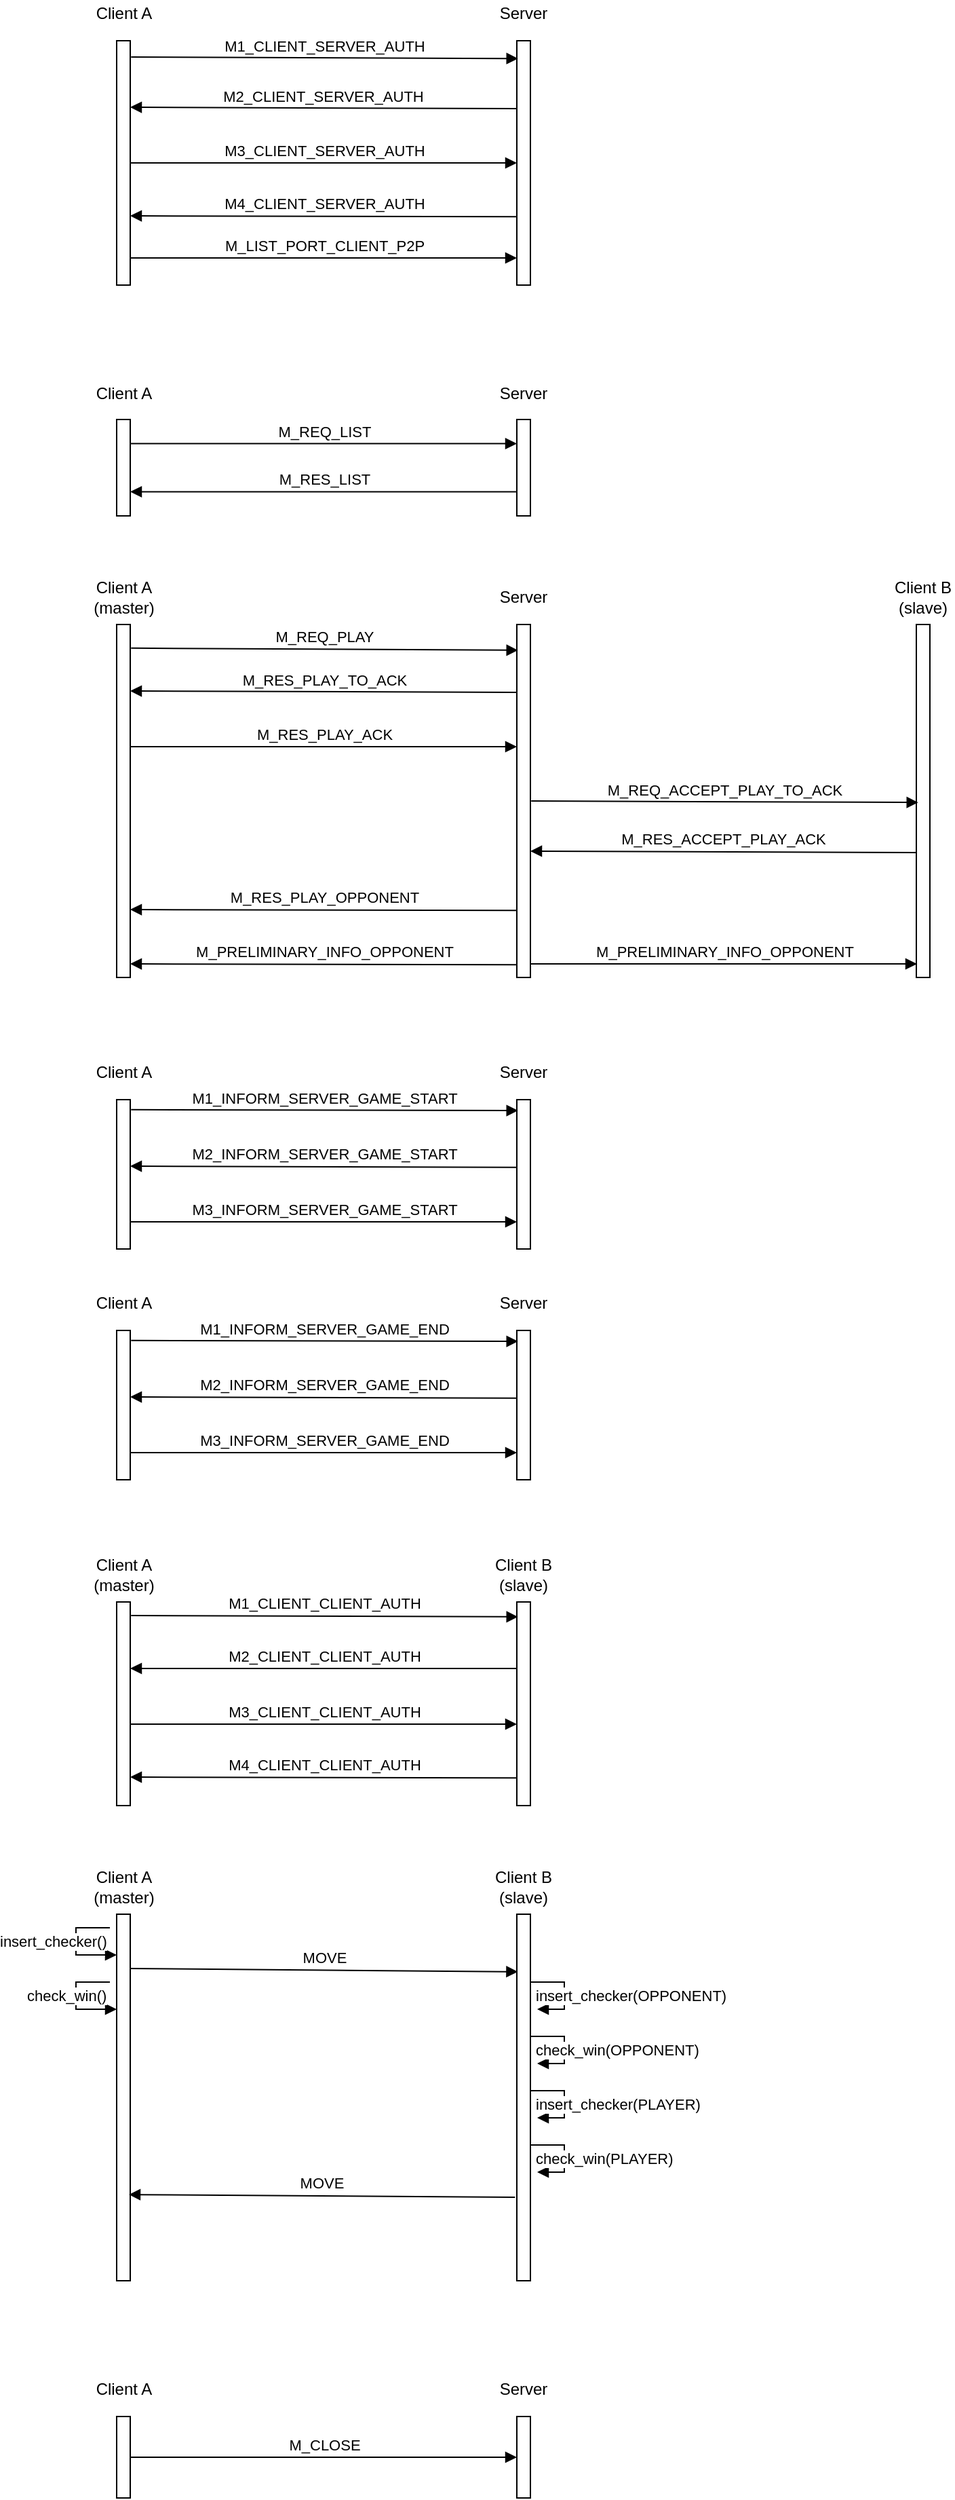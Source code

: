 <mxfile version="12.6.5" type="device"><diagram id="Fxv9N3oLjRITrf1j1IEl" name="Page-1"><mxGraphModel dx="1913" dy="806" grid="1" gridSize="10" guides="1" tooltips="1" connect="1" arrows="1" fold="1" page="1" pageScale="1" pageWidth="827" pageHeight="1169" math="0" shadow="0"><root><mxCell id="0"/><mxCell id="1" parent="0"/><mxCell id="Czu_AmZ1c127CyiTCndl-1" value="" style="rounded=0;whiteSpace=wrap;html=1;" vertex="1" parent="1"><mxGeometry x="80" y="230" width="10" height="180" as="geometry"/></mxCell><mxCell id="Czu_AmZ1c127CyiTCndl-2" value="Client A" style="text;html=1;strokeColor=none;fillColor=none;align=center;verticalAlign=middle;whiteSpace=wrap;rounded=0;" vertex="1" parent="1"><mxGeometry x="62.5" y="200" width="45" height="20" as="geometry"/></mxCell><mxCell id="Czu_AmZ1c127CyiTCndl-3" value="" style="rounded=0;whiteSpace=wrap;html=1;" vertex="1" parent="1"><mxGeometry x="375" y="230" width="10" height="180" as="geometry"/></mxCell><mxCell id="Czu_AmZ1c127CyiTCndl-4" value="Server" style="text;html=1;strokeColor=none;fillColor=none;align=center;verticalAlign=middle;whiteSpace=wrap;rounded=0;" vertex="1" parent="1"><mxGeometry x="360" y="200" width="40" height="20" as="geometry"/></mxCell><mxCell id="Czu_AmZ1c127CyiTCndl-5" value="M1_CLIENT_SERVER_AUTH" style="html=1;verticalAlign=bottom;endArrow=block;exitX=1.062;exitY=0.067;exitDx=0;exitDy=0;entryX=0.086;entryY=0.073;entryDx=0;entryDy=0;entryPerimeter=0;exitPerimeter=0;" edge="1" parent="1" source="Czu_AmZ1c127CyiTCndl-1" target="Czu_AmZ1c127CyiTCndl-3"><mxGeometry width="80" relative="1" as="geometry"><mxPoint x="130" y="200" as="sourcePoint"/><mxPoint x="210" y="200" as="targetPoint"/></mxGeometry></mxCell><mxCell id="Czu_AmZ1c127CyiTCndl-6" value="M2_CLIENT_SERVER_AUTH" style="html=1;verticalAlign=bottom;endArrow=block;exitX=-0.02;exitY=0.278;exitDx=0;exitDy=0;exitPerimeter=0;" edge="1" parent="1" source="Czu_AmZ1c127CyiTCndl-3"><mxGeometry width="80" relative="1" as="geometry"><mxPoint x="350" y="280" as="sourcePoint"/><mxPoint x="90" y="279" as="targetPoint"/></mxGeometry></mxCell><mxCell id="Czu_AmZ1c127CyiTCndl-7" value="M3_CLIENT_SERVER_AUTH" style="html=1;verticalAlign=bottom;endArrow=block;exitX=1;exitY=0.25;exitDx=0;exitDy=0;entryX=0;entryY=0.25;entryDx=0;entryDy=0;" edge="1" parent="1"><mxGeometry width="80" relative="1" as="geometry"><mxPoint x="90" y="320" as="sourcePoint"/><mxPoint x="375" y="320.0" as="targetPoint"/></mxGeometry></mxCell><mxCell id="Czu_AmZ1c127CyiTCndl-8" value="M4_CLIENT_SERVER_AUTH" style="html=1;verticalAlign=bottom;endArrow=block;exitX=0.038;exitY=0.374;exitDx=0;exitDy=0;exitPerimeter=0;" edge="1" parent="1"><mxGeometry width="80" relative="1" as="geometry"><mxPoint x="375.38" y="359.68" as="sourcePoint"/><mxPoint x="90" y="359" as="targetPoint"/></mxGeometry></mxCell><mxCell id="Czu_AmZ1c127CyiTCndl-9" value="M_LIST_PORT_CLIENT_P2P" style="html=1;verticalAlign=bottom;endArrow=block;exitX=1;exitY=0.25;exitDx=0;exitDy=0;entryX=0;entryY=0.25;entryDx=0;entryDy=0;" edge="1" parent="1"><mxGeometry width="80" relative="1" as="geometry"><mxPoint x="90" y="390.0" as="sourcePoint"/><mxPoint x="375" y="390.0" as="targetPoint"/></mxGeometry></mxCell><mxCell id="Czu_AmZ1c127CyiTCndl-10" value="" style="rounded=0;whiteSpace=wrap;html=1;" vertex="1" parent="1"><mxGeometry x="80" y="509" width="10" height="71" as="geometry"/></mxCell><mxCell id="Czu_AmZ1c127CyiTCndl-12" value="" style="rounded=0;whiteSpace=wrap;html=1;" vertex="1" parent="1"><mxGeometry x="375" y="509" width="10" height="71" as="geometry"/></mxCell><mxCell id="Czu_AmZ1c127CyiTCndl-14" value="M_REQ_LIST" style="html=1;verticalAlign=bottom;endArrow=block;exitX=1;exitY=0.25;exitDx=0;exitDy=0;entryX=0;entryY=0.25;entryDx=0;entryDy=0;" edge="1" parent="1" source="Czu_AmZ1c127CyiTCndl-10" target="Czu_AmZ1c127CyiTCndl-12"><mxGeometry width="80" relative="1" as="geometry"><mxPoint x="130" y="479" as="sourcePoint"/><mxPoint x="210" y="479" as="targetPoint"/></mxGeometry></mxCell><mxCell id="Czu_AmZ1c127CyiTCndl-15" value="M_RES_LIST" style="html=1;verticalAlign=bottom;endArrow=block;exitX=0;exitY=0.75;exitDx=0;exitDy=0;entryX=1;entryY=0.75;entryDx=0;entryDy=0;" edge="1" parent="1" source="Czu_AmZ1c127CyiTCndl-12" target="Czu_AmZ1c127CyiTCndl-10"><mxGeometry width="80" relative="1" as="geometry"><mxPoint x="350" y="559" as="sourcePoint"/><mxPoint x="90" y="558" as="targetPoint"/></mxGeometry></mxCell><mxCell id="Czu_AmZ1c127CyiTCndl-19" value="Client A" style="text;html=1;strokeColor=none;fillColor=none;align=center;verticalAlign=middle;whiteSpace=wrap;rounded=0;" vertex="1" parent="1"><mxGeometry x="62.5" y="480" width="45" height="20" as="geometry"/></mxCell><mxCell id="Czu_AmZ1c127CyiTCndl-20" value="Server" style="text;html=1;strokeColor=none;fillColor=none;align=center;verticalAlign=middle;whiteSpace=wrap;rounded=0;" vertex="1" parent="1"><mxGeometry x="360" y="480" width="40" height="20" as="geometry"/></mxCell><mxCell id="Czu_AmZ1c127CyiTCndl-21" value="" style="rounded=0;whiteSpace=wrap;html=1;" vertex="1" parent="1"><mxGeometry x="80" y="660" width="10" height="260" as="geometry"/></mxCell><mxCell id="Czu_AmZ1c127CyiTCndl-22" value="Client A (master)" style="text;html=1;strokeColor=none;fillColor=none;align=center;verticalAlign=middle;whiteSpace=wrap;rounded=0;" vertex="1" parent="1"><mxGeometry x="62.5" y="630" width="45" height="20" as="geometry"/></mxCell><mxCell id="Czu_AmZ1c127CyiTCndl-23" value="" style="rounded=0;whiteSpace=wrap;html=1;" vertex="1" parent="1"><mxGeometry x="375" y="660" width="10" height="260" as="geometry"/></mxCell><mxCell id="Czu_AmZ1c127CyiTCndl-24" value="Server" style="text;html=1;strokeColor=none;fillColor=none;align=center;verticalAlign=middle;whiteSpace=wrap;rounded=0;" vertex="1" parent="1"><mxGeometry x="360" y="630" width="40" height="20" as="geometry"/></mxCell><mxCell id="Czu_AmZ1c127CyiTCndl-25" value="M_REQ_PLAY" style="html=1;verticalAlign=bottom;endArrow=block;exitX=1.062;exitY=0.067;exitDx=0;exitDy=0;entryX=0.086;entryY=0.073;entryDx=0;entryDy=0;entryPerimeter=0;exitPerimeter=0;" edge="1" parent="1" source="Czu_AmZ1c127CyiTCndl-21" target="Czu_AmZ1c127CyiTCndl-23"><mxGeometry width="80" relative="1" as="geometry"><mxPoint x="130" y="630" as="sourcePoint"/><mxPoint x="210" y="630" as="targetPoint"/></mxGeometry></mxCell><mxCell id="Czu_AmZ1c127CyiTCndl-26" value="M_RES_PLAY_TO_ACK" style="html=1;verticalAlign=bottom;endArrow=block;" edge="1" parent="1"><mxGeometry width="80" relative="1" as="geometry"><mxPoint x="375" y="710" as="sourcePoint"/><mxPoint x="90" y="709" as="targetPoint"/></mxGeometry></mxCell><mxCell id="Czu_AmZ1c127CyiTCndl-27" value="M_RES_PLAY_ACK" style="html=1;verticalAlign=bottom;endArrow=block;exitX=1;exitY=0.25;exitDx=0;exitDy=0;entryX=0;entryY=0.25;entryDx=0;entryDy=0;" edge="1" parent="1"><mxGeometry width="80" relative="1" as="geometry"><mxPoint x="90" y="750.0" as="sourcePoint"/><mxPoint x="375" y="750.0" as="targetPoint"/></mxGeometry></mxCell><mxCell id="Czu_AmZ1c127CyiTCndl-28" value="M_RES_PLAY_OPPONENT" style="html=1;verticalAlign=bottom;endArrow=block;exitX=0.038;exitY=0.374;exitDx=0;exitDy=0;exitPerimeter=0;" edge="1" parent="1"><mxGeometry width="80" relative="1" as="geometry"><mxPoint x="375.38" y="870.68" as="sourcePoint"/><mxPoint x="90" y="870" as="targetPoint"/></mxGeometry></mxCell><mxCell id="Czu_AmZ1c127CyiTCndl-29" value="M_PRELIMINARY_INFO_OPPONENT" style="html=1;verticalAlign=bottom;endArrow=block;exitX=1;exitY=0.25;exitDx=0;exitDy=0;entryX=0;entryY=0.25;entryDx=0;entryDy=0;" edge="1" parent="1"><mxGeometry width="80" relative="1" as="geometry"><mxPoint x="385" y="910.0" as="sourcePoint"/><mxPoint x="670" y="910.0" as="targetPoint"/></mxGeometry></mxCell><mxCell id="Czu_AmZ1c127CyiTCndl-30" value="" style="rounded=0;whiteSpace=wrap;html=1;" vertex="1" parent="1"><mxGeometry x="669.5" y="660" width="10" height="260" as="geometry"/></mxCell><mxCell id="Czu_AmZ1c127CyiTCndl-31" value="Client B (slave)" style="text;html=1;strokeColor=none;fillColor=none;align=center;verticalAlign=middle;whiteSpace=wrap;rounded=0;" vertex="1" parent="1"><mxGeometry x="652" y="630" width="45" height="20" as="geometry"/></mxCell><mxCell id="Czu_AmZ1c127CyiTCndl-32" value="M_REQ_ACCEPT_PLAY_TO_ACK" style="html=1;verticalAlign=bottom;endArrow=block;exitX=1.062;exitY=0.067;exitDx=0;exitDy=0;entryX=0.086;entryY=0.073;entryDx=0;entryDy=0;entryPerimeter=0;exitPerimeter=0;" edge="1" parent="1"><mxGeometry width="80" relative="1" as="geometry"><mxPoint x="385.62" y="790.0" as="sourcePoint"/><mxPoint x="670.86" y="791.08" as="targetPoint"/></mxGeometry></mxCell><mxCell id="Czu_AmZ1c127CyiTCndl-33" value="M_RES_ACCEPT_PLAY_ACK" style="html=1;verticalAlign=bottom;endArrow=block;exitX=-0.02;exitY=0.278;exitDx=0;exitDy=0;exitPerimeter=0;" edge="1" parent="1"><mxGeometry width="80" relative="1" as="geometry"><mxPoint x="669.8" y="827.98" as="sourcePoint"/><mxPoint x="385" y="826.94" as="targetPoint"/></mxGeometry></mxCell><mxCell id="Czu_AmZ1c127CyiTCndl-34" value="M_PRELIMINARY_INFO_OPPONENT" style="html=1;verticalAlign=bottom;endArrow=block;exitX=0.038;exitY=0.374;exitDx=0;exitDy=0;exitPerimeter=0;" edge="1" parent="1"><mxGeometry width="80" relative="1" as="geometry"><mxPoint x="375.38" y="910.68" as="sourcePoint"/><mxPoint x="90" y="910" as="targetPoint"/></mxGeometry></mxCell><mxCell id="Czu_AmZ1c127CyiTCndl-38" value="" style="rounded=0;whiteSpace=wrap;html=1;" vertex="1" parent="1"><mxGeometry x="80" y="1010" width="10" height="110" as="geometry"/></mxCell><mxCell id="Czu_AmZ1c127CyiTCndl-39" value="Client A" style="text;html=1;strokeColor=none;fillColor=none;align=center;verticalAlign=middle;whiteSpace=wrap;rounded=0;" vertex="1" parent="1"><mxGeometry x="62.5" y="980" width="45" height="20" as="geometry"/></mxCell><mxCell id="Czu_AmZ1c127CyiTCndl-40" value="" style="rounded=0;whiteSpace=wrap;html=1;" vertex="1" parent="1"><mxGeometry x="375" y="1010" width="10" height="110" as="geometry"/></mxCell><mxCell id="Czu_AmZ1c127CyiTCndl-41" value="Server" style="text;html=1;strokeColor=none;fillColor=none;align=center;verticalAlign=middle;whiteSpace=wrap;rounded=0;" vertex="1" parent="1"><mxGeometry x="360" y="980" width="40" height="20" as="geometry"/></mxCell><mxCell id="Czu_AmZ1c127CyiTCndl-42" value="M1_INFORM_SERVER_GAME_START" style="html=1;verticalAlign=bottom;endArrow=block;exitX=1.062;exitY=0.067;exitDx=0;exitDy=0;entryX=0.086;entryY=0.073;entryDx=0;entryDy=0;entryPerimeter=0;exitPerimeter=0;" edge="1" parent="1" source="Czu_AmZ1c127CyiTCndl-38" target="Czu_AmZ1c127CyiTCndl-40"><mxGeometry width="80" relative="1" as="geometry"><mxPoint x="130" y="980" as="sourcePoint"/><mxPoint x="210" y="980" as="targetPoint"/></mxGeometry></mxCell><mxCell id="Czu_AmZ1c127CyiTCndl-43" value="M2_INFORM_SERVER_GAME_START" style="html=1;verticalAlign=bottom;endArrow=block;exitX=0.014;exitY=0.453;exitDx=0;exitDy=0;exitPerimeter=0;" edge="1" parent="1" source="Czu_AmZ1c127CyiTCndl-40"><mxGeometry width="80" relative="1" as="geometry"><mxPoint x="350" y="1060" as="sourcePoint"/><mxPoint x="90" y="1059" as="targetPoint"/></mxGeometry></mxCell><mxCell id="Czu_AmZ1c127CyiTCndl-44" value="M3_INFORM_SERVER_GAME_START" style="html=1;verticalAlign=bottom;endArrow=block;exitX=1;exitY=0.25;exitDx=0;exitDy=0;entryX=0;entryY=0.25;entryDx=0;entryDy=0;" edge="1" parent="1"><mxGeometry width="80" relative="1" as="geometry"><mxPoint x="90" y="1100" as="sourcePoint"/><mxPoint x="375" y="1100" as="targetPoint"/></mxGeometry></mxCell><mxCell id="Czu_AmZ1c127CyiTCndl-47" value="" style="rounded=0;whiteSpace=wrap;html=1;" vertex="1" parent="1"><mxGeometry x="80" y="1180" width="10" height="110" as="geometry"/></mxCell><mxCell id="Czu_AmZ1c127CyiTCndl-48" value="Client A" style="text;html=1;strokeColor=none;fillColor=none;align=center;verticalAlign=middle;whiteSpace=wrap;rounded=0;" vertex="1" parent="1"><mxGeometry x="62.5" y="1150" width="45" height="20" as="geometry"/></mxCell><mxCell id="Czu_AmZ1c127CyiTCndl-49" value="" style="rounded=0;whiteSpace=wrap;html=1;" vertex="1" parent="1"><mxGeometry x="375" y="1180" width="10" height="110" as="geometry"/></mxCell><mxCell id="Czu_AmZ1c127CyiTCndl-50" value="Server" style="text;html=1;strokeColor=none;fillColor=none;align=center;verticalAlign=middle;whiteSpace=wrap;rounded=0;" vertex="1" parent="1"><mxGeometry x="360" y="1150" width="40" height="20" as="geometry"/></mxCell><mxCell id="Czu_AmZ1c127CyiTCndl-51" value="M1_INFORM_SERVER_GAME_END" style="html=1;verticalAlign=bottom;endArrow=block;exitX=1.062;exitY=0.067;exitDx=0;exitDy=0;entryX=0.086;entryY=0.073;entryDx=0;entryDy=0;entryPerimeter=0;exitPerimeter=0;" edge="1" parent="1" source="Czu_AmZ1c127CyiTCndl-47" target="Czu_AmZ1c127CyiTCndl-49"><mxGeometry width="80" relative="1" as="geometry"><mxPoint x="130" y="1150" as="sourcePoint"/><mxPoint x="210" y="1150" as="targetPoint"/></mxGeometry></mxCell><mxCell id="Czu_AmZ1c127CyiTCndl-52" value="M2_INFORM_SERVER_GAME_END" style="html=1;verticalAlign=bottom;endArrow=block;exitX=0.014;exitY=0.453;exitDx=0;exitDy=0;exitPerimeter=0;" edge="1" parent="1" source="Czu_AmZ1c127CyiTCndl-49"><mxGeometry width="80" relative="1" as="geometry"><mxPoint x="350" y="1230" as="sourcePoint"/><mxPoint x="90" y="1229" as="targetPoint"/></mxGeometry></mxCell><mxCell id="Czu_AmZ1c127CyiTCndl-53" value="M3_INFORM_SERVER_GAME_END" style="html=1;verticalAlign=bottom;endArrow=block;exitX=1;exitY=0.25;exitDx=0;exitDy=0;entryX=0;entryY=0.25;entryDx=0;entryDy=0;" edge="1" parent="1"><mxGeometry width="80" relative="1" as="geometry"><mxPoint x="90" y="1270" as="sourcePoint"/><mxPoint x="375" y="1270" as="targetPoint"/></mxGeometry></mxCell><mxCell id="Czu_AmZ1c127CyiTCndl-54" value="" style="rounded=0;whiteSpace=wrap;html=1;" vertex="1" parent="1"><mxGeometry x="80" y="1380" width="10" height="150" as="geometry"/></mxCell><mxCell id="Czu_AmZ1c127CyiTCndl-55" value="Client A (master)" style="text;html=1;strokeColor=none;fillColor=none;align=center;verticalAlign=middle;whiteSpace=wrap;rounded=0;" vertex="1" parent="1"><mxGeometry x="62.5" y="1350" width="45" height="20" as="geometry"/></mxCell><mxCell id="Czu_AmZ1c127CyiTCndl-56" value="" style="rounded=0;whiteSpace=wrap;html=1;" vertex="1" parent="1"><mxGeometry x="375" y="1380" width="10" height="150" as="geometry"/></mxCell><mxCell id="Czu_AmZ1c127CyiTCndl-57" value="Client B (slave)" style="text;html=1;strokeColor=none;fillColor=none;align=center;verticalAlign=middle;whiteSpace=wrap;rounded=0;" vertex="1" parent="1"><mxGeometry x="355" y="1350" width="50" height="20" as="geometry"/></mxCell><mxCell id="Czu_AmZ1c127CyiTCndl-58" value="M1_CLIENT_CLIENT_AUTH" style="html=1;verticalAlign=bottom;endArrow=block;exitX=1.062;exitY=0.067;exitDx=0;exitDy=0;entryX=0.086;entryY=0.073;entryDx=0;entryDy=0;entryPerimeter=0;exitPerimeter=0;" edge="1" parent="1" source="Czu_AmZ1c127CyiTCndl-54" target="Czu_AmZ1c127CyiTCndl-56"><mxGeometry width="80" relative="1" as="geometry"><mxPoint x="130" y="1350" as="sourcePoint"/><mxPoint x="210" y="1350" as="targetPoint"/></mxGeometry></mxCell><mxCell id="Czu_AmZ1c127CyiTCndl-59" value="M2_CLIENT_CLIENT_AUTH" style="html=1;verticalAlign=bottom;endArrow=block;" edge="1" parent="1"><mxGeometry width="80" relative="1" as="geometry"><mxPoint x="375" y="1429" as="sourcePoint"/><mxPoint x="90" y="1429" as="targetPoint"/></mxGeometry></mxCell><mxCell id="Czu_AmZ1c127CyiTCndl-60" value="M3_CLIENT_CLIENT_AUTH" style="html=1;verticalAlign=bottom;endArrow=block;exitX=1;exitY=0.25;exitDx=0;exitDy=0;entryX=0;entryY=0.25;entryDx=0;entryDy=0;" edge="1" parent="1"><mxGeometry width="80" relative="1" as="geometry"><mxPoint x="90" y="1470" as="sourcePoint"/><mxPoint x="375" y="1470" as="targetPoint"/></mxGeometry></mxCell><mxCell id="Czu_AmZ1c127CyiTCndl-61" value="M4_CLIENT_CLIENT_AUTH" style="html=1;verticalAlign=bottom;endArrow=block;exitX=0.038;exitY=0.374;exitDx=0;exitDy=0;exitPerimeter=0;" edge="1" parent="1"><mxGeometry width="80" relative="1" as="geometry"><mxPoint x="375.38" y="1509.68" as="sourcePoint"/><mxPoint x="90" y="1509" as="targetPoint"/></mxGeometry></mxCell><mxCell id="Czu_AmZ1c127CyiTCndl-65" value="" style="rounded=0;whiteSpace=wrap;html=1;" vertex="1" parent="1"><mxGeometry x="80" y="1610" width="10" height="270" as="geometry"/></mxCell><mxCell id="Czu_AmZ1c127CyiTCndl-66" value="Client A (master)" style="text;html=1;strokeColor=none;fillColor=none;align=center;verticalAlign=middle;whiteSpace=wrap;rounded=0;" vertex="1" parent="1"><mxGeometry x="62.5" y="1580" width="45" height="20" as="geometry"/></mxCell><mxCell id="Czu_AmZ1c127CyiTCndl-67" value="" style="rounded=0;whiteSpace=wrap;html=1;" vertex="1" parent="1"><mxGeometry x="375" y="1610" width="10" height="270" as="geometry"/></mxCell><mxCell id="Czu_AmZ1c127CyiTCndl-68" value="Client B (slave)" style="text;html=1;strokeColor=none;fillColor=none;align=center;verticalAlign=middle;whiteSpace=wrap;rounded=0;" vertex="1" parent="1"><mxGeometry x="355" y="1580" width="50" height="20" as="geometry"/></mxCell><mxCell id="Czu_AmZ1c127CyiTCndl-75" value="insert_checker()" style="edgeStyle=orthogonalEdgeStyle;html=1;align=left;spacingLeft=2;endArrow=block;rounded=0;entryX=1;entryY=0;" edge="1" parent="1"><mxGeometry x="0.2" y="61" relative="1" as="geometry"><mxPoint x="75" y="1620" as="sourcePoint"/><Array as="points"><mxPoint x="50" y="1620"/><mxPoint x="50" y="1640"/></Array><mxPoint x="80" y="1640" as="targetPoint"/><mxPoint x="-60" y="51" as="offset"/></mxGeometry></mxCell><mxCell id="Czu_AmZ1c127CyiTCndl-76" value="MOVE" style="html=1;verticalAlign=bottom;endArrow=block;entryX=0.072;entryY=0.157;entryDx=0;entryDy=0;entryPerimeter=0;" edge="1" parent="1" target="Czu_AmZ1c127CyiTCndl-67"><mxGeometry width="80" relative="1" as="geometry"><mxPoint x="90" y="1650" as="sourcePoint"/><mxPoint x="170" y="1650" as="targetPoint"/></mxGeometry></mxCell><mxCell id="Czu_AmZ1c127CyiTCndl-77" value="check_win()" style="edgeStyle=orthogonalEdgeStyle;html=1;align=left;spacingLeft=2;endArrow=block;rounded=0;entryX=1;entryY=0;" edge="1" parent="1"><mxGeometry x="0.2" y="41" relative="1" as="geometry"><mxPoint x="75" y="1660" as="sourcePoint"/><Array as="points"><mxPoint x="50" y="1660"/><mxPoint x="50" y="1680"/></Array><mxPoint x="80" y="1680" as="targetPoint"/><mxPoint x="-40" y="31" as="offset"/></mxGeometry></mxCell><mxCell id="Czu_AmZ1c127CyiTCndl-78" value="insert_checker(OPPONENT)" style="edgeStyle=orthogonalEdgeStyle;html=1;align=left;spacingLeft=2;endArrow=block;rounded=0;entryX=1;entryY=0;" edge="1" parent="1"><mxGeometry x="0.077" y="-25" relative="1" as="geometry"><mxPoint x="385" y="1660" as="sourcePoint"/><Array as="points"><mxPoint x="410" y="1660"/><mxPoint x="410" y="1680"/></Array><mxPoint x="390" y="1680" as="targetPoint"/><mxPoint as="offset"/></mxGeometry></mxCell><mxCell id="Czu_AmZ1c127CyiTCndl-79" value="check_win(OPPONENT)" style="edgeStyle=orthogonalEdgeStyle;html=1;align=left;spacingLeft=2;endArrow=block;rounded=0;entryX=1;entryY=0;" edge="1" parent="1"><mxGeometry x="0.077" y="-25" relative="1" as="geometry"><mxPoint x="385" y="1700" as="sourcePoint"/><Array as="points"><mxPoint x="410" y="1700"/><mxPoint x="410" y="1720"/></Array><mxPoint x="390" y="1720" as="targetPoint"/><mxPoint as="offset"/></mxGeometry></mxCell><mxCell id="Czu_AmZ1c127CyiTCndl-80" value="insert_checker(PLAYER)" style="edgeStyle=orthogonalEdgeStyle;html=1;align=left;spacingLeft=2;endArrow=block;rounded=0;entryX=1;entryY=0;" edge="1" parent="1"><mxGeometry x="0.077" y="-25" relative="1" as="geometry"><mxPoint x="385" y="1740" as="sourcePoint"/><Array as="points"><mxPoint x="410" y="1740"/><mxPoint x="410" y="1760"/></Array><mxPoint x="390" y="1760" as="targetPoint"/><mxPoint as="offset"/></mxGeometry></mxCell><mxCell id="Czu_AmZ1c127CyiTCndl-81" value="check_win(PLAYER)" style="edgeStyle=orthogonalEdgeStyle;html=1;align=left;spacingLeft=2;endArrow=block;rounded=0;entryX=1;entryY=0;" edge="1" parent="1"><mxGeometry x="0.077" y="-25" relative="1" as="geometry"><mxPoint x="385" y="1780" as="sourcePoint"/><Array as="points"><mxPoint x="410" y="1780"/><mxPoint x="410" y="1800"/></Array><mxPoint x="390" y="1800" as="targetPoint"/><mxPoint as="offset"/></mxGeometry></mxCell><mxCell id="Czu_AmZ1c127CyiTCndl-82" value="MOVE" style="html=1;verticalAlign=bottom;endArrow=block;exitX=-0.134;exitY=0.772;exitDx=0;exitDy=0;exitPerimeter=0;entryX=0.9;entryY=0.765;entryDx=0;entryDy=0;entryPerimeter=0;" edge="1" parent="1" source="Czu_AmZ1c127CyiTCndl-67" target="Czu_AmZ1c127CyiTCndl-65"><mxGeometry width="80" relative="1" as="geometry"><mxPoint x="89.28" y="1820" as="sourcePoint"/><mxPoint x="50" y="1810" as="targetPoint"/></mxGeometry></mxCell><mxCell id="Czu_AmZ1c127CyiTCndl-83" value="" style="rounded=0;whiteSpace=wrap;html=1;" vertex="1" parent="1"><mxGeometry x="80" y="1980" width="10" height="60" as="geometry"/></mxCell><mxCell id="Czu_AmZ1c127CyiTCndl-84" value="Client A" style="text;html=1;strokeColor=none;fillColor=none;align=center;verticalAlign=middle;whiteSpace=wrap;rounded=0;" vertex="1" parent="1"><mxGeometry x="62.5" y="1950" width="45" height="20" as="geometry"/></mxCell><mxCell id="Czu_AmZ1c127CyiTCndl-85" value="" style="rounded=0;whiteSpace=wrap;html=1;" vertex="1" parent="1"><mxGeometry x="375" y="1980" width="10" height="60" as="geometry"/></mxCell><mxCell id="Czu_AmZ1c127CyiTCndl-86" value="Server" style="text;html=1;strokeColor=none;fillColor=none;align=center;verticalAlign=middle;whiteSpace=wrap;rounded=0;" vertex="1" parent="1"><mxGeometry x="360" y="1950" width="40" height="20" as="geometry"/></mxCell><mxCell id="Czu_AmZ1c127CyiTCndl-87" value="M_CLOSE" style="html=1;verticalAlign=bottom;endArrow=block;exitX=1;exitY=0.5;exitDx=0;exitDy=0;entryX=0;entryY=0.5;entryDx=0;entryDy=0;" edge="1" parent="1" source="Czu_AmZ1c127CyiTCndl-83" target="Czu_AmZ1c127CyiTCndl-85"><mxGeometry width="80" relative="1" as="geometry"><mxPoint x="130" y="1950" as="sourcePoint"/><mxPoint x="210" y="1950" as="targetPoint"/></mxGeometry></mxCell></root></mxGraphModel></diagram></mxfile>
